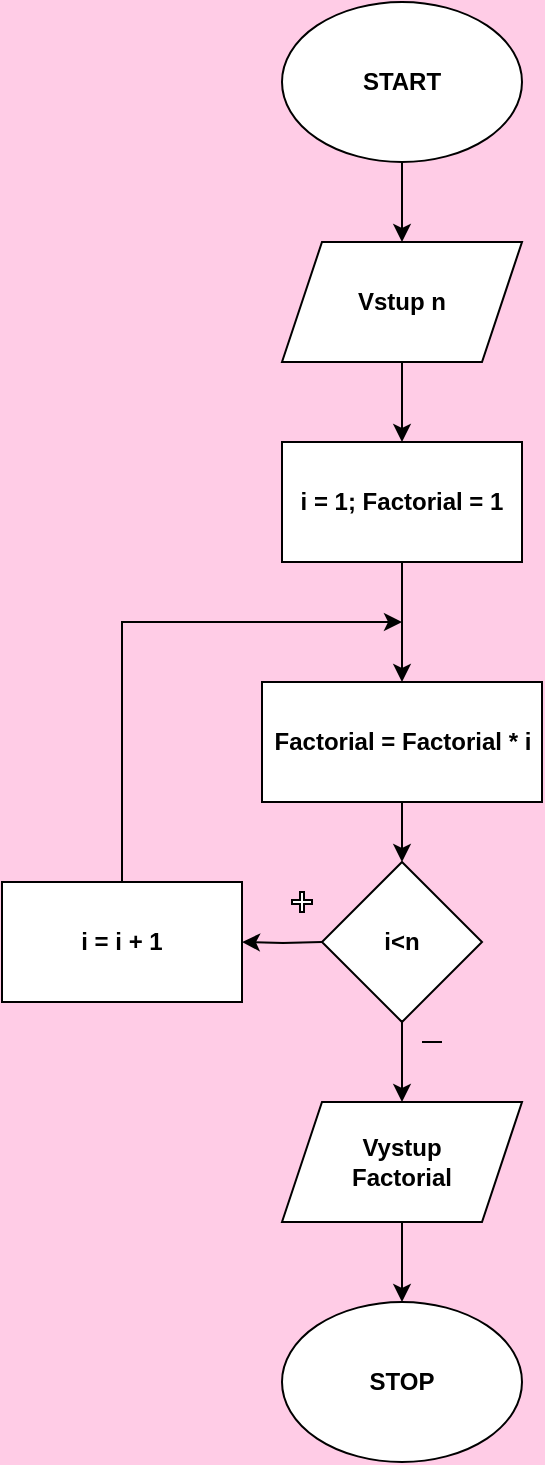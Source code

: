 <mxfile version="28.2.7">
  <diagram name="Сторінка-1" id="bGUtK2O2yMtPdo2VGJaq">
    <mxGraphModel dx="1489" dy="803" grid="1" gridSize="10" guides="1" tooltips="1" connect="1" arrows="1" fold="1" page="1" pageScale="1" pageWidth="827" pageHeight="1169" background="#FFCCE6" math="0" shadow="0">
      <root>
        <mxCell id="0" />
        <mxCell id="1" parent="0" />
        <mxCell id="flF6uMh9kXsC-79H569I-4" value="" style="edgeStyle=orthogonalEdgeStyle;rounded=0;orthogonalLoop=1;jettySize=auto;html=1;" edge="1" parent="1" source="flF6uMh9kXsC-79H569I-1" target="flF6uMh9kXsC-79H569I-2">
          <mxGeometry relative="1" as="geometry" />
        </mxCell>
        <mxCell id="flF6uMh9kXsC-79H569I-1" value="" style="ellipse;whiteSpace=wrap;html=1;" vertex="1" parent="1">
          <mxGeometry x="340" y="10" width="120" height="80" as="geometry" />
        </mxCell>
        <mxCell id="flF6uMh9kXsC-79H569I-6" value="" style="edgeStyle=orthogonalEdgeStyle;rounded=0;orthogonalLoop=1;jettySize=auto;html=1;" edge="1" parent="1" source="flF6uMh9kXsC-79H569I-2" target="flF6uMh9kXsC-79H569I-5">
          <mxGeometry relative="1" as="geometry" />
        </mxCell>
        <mxCell id="flF6uMh9kXsC-79H569I-2" value="" style="shape=parallelogram;perimeter=parallelogramPerimeter;whiteSpace=wrap;html=1;fixedSize=1;" vertex="1" parent="1">
          <mxGeometry x="340" y="130" width="120" height="60" as="geometry" />
        </mxCell>
        <mxCell id="flF6uMh9kXsC-79H569I-19" value="" style="edgeStyle=orthogonalEdgeStyle;rounded=0;orthogonalLoop=1;jettySize=auto;html=1;" edge="1" parent="1" source="flF6uMh9kXsC-79H569I-5" target="flF6uMh9kXsC-79H569I-7">
          <mxGeometry relative="1" as="geometry" />
        </mxCell>
        <mxCell id="flF6uMh9kXsC-79H569I-5" value="" style="rounded=0;whiteSpace=wrap;html=1;" vertex="1" parent="1">
          <mxGeometry x="340" y="230" width="120" height="60" as="geometry" />
        </mxCell>
        <mxCell id="flF6uMh9kXsC-79H569I-10" value="" style="edgeStyle=orthogonalEdgeStyle;rounded=0;orthogonalLoop=1;jettySize=auto;html=1;" edge="1" parent="1" source="flF6uMh9kXsC-79H569I-7" target="flF6uMh9kXsC-79H569I-9">
          <mxGeometry relative="1" as="geometry" />
        </mxCell>
        <mxCell id="flF6uMh9kXsC-79H569I-7" value="" style="rounded=0;whiteSpace=wrap;html=1;" vertex="1" parent="1">
          <mxGeometry x="330" y="350" width="140" height="60" as="geometry" />
        </mxCell>
        <mxCell id="flF6uMh9kXsC-79H569I-12" value="" style="edgeStyle=orthogonalEdgeStyle;rounded=0;orthogonalLoop=1;jettySize=auto;html=1;" edge="1" parent="1" source="flF6uMh9kXsC-79H569I-9" target="flF6uMh9kXsC-79H569I-11">
          <mxGeometry relative="1" as="geometry" />
        </mxCell>
        <mxCell id="flF6uMh9kXsC-79H569I-9" value="" style="rhombus;whiteSpace=wrap;html=1;" vertex="1" parent="1">
          <mxGeometry x="360" y="440" width="80" height="80" as="geometry" />
        </mxCell>
        <mxCell id="flF6uMh9kXsC-79H569I-15" value="" style="edgeStyle=orthogonalEdgeStyle;rounded=0;orthogonalLoop=1;jettySize=auto;html=1;" edge="1" parent="1" source="flF6uMh9kXsC-79H569I-11" target="flF6uMh9kXsC-79H569I-13">
          <mxGeometry relative="1" as="geometry" />
        </mxCell>
        <mxCell id="flF6uMh9kXsC-79H569I-11" value="" style="shape=parallelogram;perimeter=parallelogramPerimeter;whiteSpace=wrap;html=1;fixedSize=1;" vertex="1" parent="1">
          <mxGeometry x="340" y="560" width="120" height="60" as="geometry" />
        </mxCell>
        <mxCell id="flF6uMh9kXsC-79H569I-13" value="" style="ellipse;whiteSpace=wrap;html=1;" vertex="1" parent="1">
          <mxGeometry x="340" y="660" width="120" height="80" as="geometry" />
        </mxCell>
        <mxCell id="flF6uMh9kXsC-79H569I-18" style="edgeStyle=orthogonalEdgeStyle;rounded=0;orthogonalLoop=1;jettySize=auto;html=1;exitX=0.5;exitY=0;exitDx=0;exitDy=0;" edge="1" parent="1" source="flF6uMh9kXsC-79H569I-16">
          <mxGeometry relative="1" as="geometry">
            <mxPoint x="400" y="320" as="targetPoint" />
            <Array as="points">
              <mxPoint x="260" y="320" />
            </Array>
          </mxGeometry>
        </mxCell>
        <mxCell id="flF6uMh9kXsC-79H569I-16" value="" style="rounded=0;whiteSpace=wrap;html=1;" vertex="1" parent="1">
          <mxGeometry x="200" y="450" width="120" height="60" as="geometry" />
        </mxCell>
        <mxCell id="flF6uMh9kXsC-79H569I-20" value="&lt;b&gt;START&lt;/b&gt;" style="text;html=1;whiteSpace=wrap;strokeColor=none;fillColor=none;align=center;verticalAlign=middle;rounded=0;" vertex="1" parent="1">
          <mxGeometry x="370" y="35" width="60" height="30" as="geometry" />
        </mxCell>
        <mxCell id="flF6uMh9kXsC-79H569I-21" value="&lt;b&gt;Vstup n&lt;/b&gt;" style="text;html=1;whiteSpace=wrap;strokeColor=none;fillColor=none;align=center;verticalAlign=middle;rounded=0;" vertex="1" parent="1">
          <mxGeometry x="370" y="145" width="60" height="30" as="geometry" />
        </mxCell>
        <mxCell id="flF6uMh9kXsC-79H569I-22" value="&lt;b&gt;i = 1; Factorial = 1&lt;/b&gt;" style="text;html=1;whiteSpace=wrap;strokeColor=none;fillColor=none;align=center;verticalAlign=middle;rounded=0;" vertex="1" parent="1">
          <mxGeometry x="345" y="245" width="110" height="30" as="geometry" />
        </mxCell>
        <mxCell id="flF6uMh9kXsC-79H569I-23" value="&lt;b&gt;Factorial = Factorial * i&lt;/b&gt;" style="text;html=1;whiteSpace=wrap;strokeColor=none;fillColor=none;align=center;verticalAlign=middle;rounded=0;" vertex="1" parent="1">
          <mxGeometry x="332.5" y="365" width="135" height="30" as="geometry" />
        </mxCell>
        <mxCell id="flF6uMh9kXsC-79H569I-59" value="" style="edgeStyle=orthogonalEdgeStyle;rounded=0;orthogonalLoop=1;jettySize=auto;html=1;" edge="1" parent="1">
          <mxGeometry relative="1" as="geometry">
            <mxPoint x="360" y="480" as="sourcePoint" />
            <mxPoint x="320" y="480" as="targetPoint" />
          </mxGeometry>
        </mxCell>
        <mxCell id="flF6uMh9kXsC-79H569I-24" value="&lt;b&gt;i&amp;lt;n&lt;/b&gt;" style="text;html=1;whiteSpace=wrap;strokeColor=none;fillColor=none;align=center;verticalAlign=middle;rounded=0;" vertex="1" parent="1">
          <mxGeometry x="370" y="465" width="60" height="30" as="geometry" />
        </mxCell>
        <mxCell id="flF6uMh9kXsC-79H569I-25" value="&lt;b&gt;Vystup Factorial&lt;/b&gt;" style="text;html=1;whiteSpace=wrap;strokeColor=none;fillColor=none;align=center;verticalAlign=middle;rounded=0;" vertex="1" parent="1">
          <mxGeometry x="370" y="575" width="60" height="30" as="geometry" />
        </mxCell>
        <mxCell id="flF6uMh9kXsC-79H569I-26" value="&lt;b&gt;STOP&lt;/b&gt;" style="text;html=1;whiteSpace=wrap;strokeColor=none;fillColor=none;align=center;verticalAlign=middle;rounded=0;" vertex="1" parent="1">
          <mxGeometry x="370" y="685" width="60" height="30" as="geometry" />
        </mxCell>
        <mxCell id="flF6uMh9kXsC-79H569I-27" value="&lt;b&gt;i = i + 1&lt;/b&gt;" style="text;html=1;whiteSpace=wrap;strokeColor=none;fillColor=none;align=center;verticalAlign=middle;rounded=0;" vertex="1" parent="1">
          <mxGeometry x="230" y="465" width="60" height="30" as="geometry" />
        </mxCell>
        <mxCell id="flF6uMh9kXsC-79H569I-55" value="" style="shape=cross;whiteSpace=wrap;html=1;" vertex="1" parent="1">
          <mxGeometry x="345" y="455" width="10" height="10" as="geometry" />
        </mxCell>
        <mxCell id="flF6uMh9kXsC-79H569I-60" value="" style="endArrow=none;html=1;rounded=0;" edge="1" parent="1">
          <mxGeometry width="50" height="50" relative="1" as="geometry">
            <mxPoint x="410" y="530" as="sourcePoint" />
            <mxPoint x="420" y="530" as="targetPoint" />
          </mxGeometry>
        </mxCell>
      </root>
    </mxGraphModel>
  </diagram>
</mxfile>
